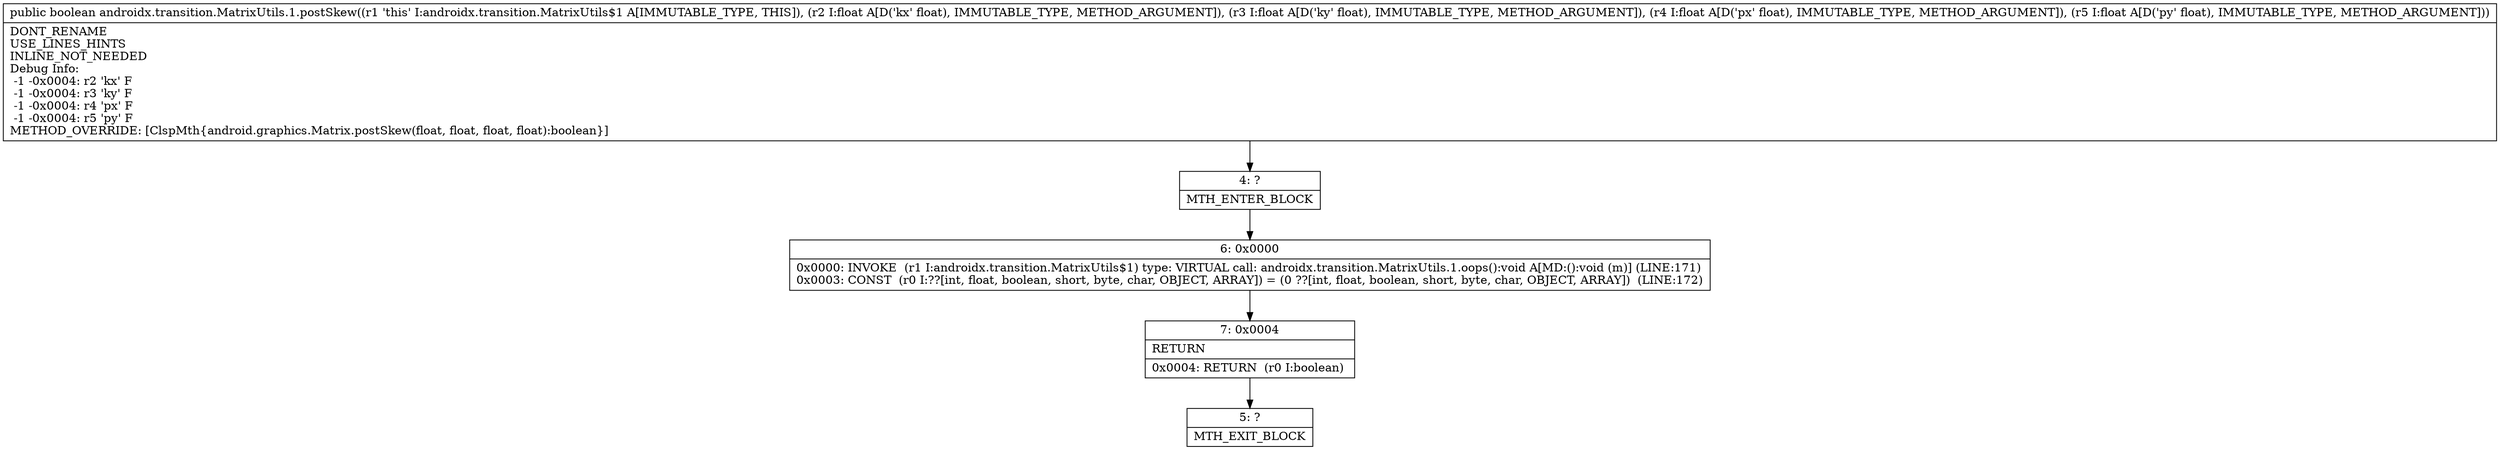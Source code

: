 digraph "CFG forandroidx.transition.MatrixUtils.1.postSkew(FFFF)Z" {
Node_4 [shape=record,label="{4\:\ ?|MTH_ENTER_BLOCK\l}"];
Node_6 [shape=record,label="{6\:\ 0x0000|0x0000: INVOKE  (r1 I:androidx.transition.MatrixUtils$1) type: VIRTUAL call: androidx.transition.MatrixUtils.1.oops():void A[MD:():void (m)] (LINE:171)\l0x0003: CONST  (r0 I:??[int, float, boolean, short, byte, char, OBJECT, ARRAY]) = (0 ??[int, float, boolean, short, byte, char, OBJECT, ARRAY])  (LINE:172)\l}"];
Node_7 [shape=record,label="{7\:\ 0x0004|RETURN\l|0x0004: RETURN  (r0 I:boolean) \l}"];
Node_5 [shape=record,label="{5\:\ ?|MTH_EXIT_BLOCK\l}"];
MethodNode[shape=record,label="{public boolean androidx.transition.MatrixUtils.1.postSkew((r1 'this' I:androidx.transition.MatrixUtils$1 A[IMMUTABLE_TYPE, THIS]), (r2 I:float A[D('kx' float), IMMUTABLE_TYPE, METHOD_ARGUMENT]), (r3 I:float A[D('ky' float), IMMUTABLE_TYPE, METHOD_ARGUMENT]), (r4 I:float A[D('px' float), IMMUTABLE_TYPE, METHOD_ARGUMENT]), (r5 I:float A[D('py' float), IMMUTABLE_TYPE, METHOD_ARGUMENT]))  | DONT_RENAME\lUSE_LINES_HINTS\lINLINE_NOT_NEEDED\lDebug Info:\l  \-1 \-0x0004: r2 'kx' F\l  \-1 \-0x0004: r3 'ky' F\l  \-1 \-0x0004: r4 'px' F\l  \-1 \-0x0004: r5 'py' F\lMETHOD_OVERRIDE: [ClspMth\{android.graphics.Matrix.postSkew(float, float, float, float):boolean\}]\l}"];
MethodNode -> Node_4;Node_4 -> Node_6;
Node_6 -> Node_7;
Node_7 -> Node_5;
}

